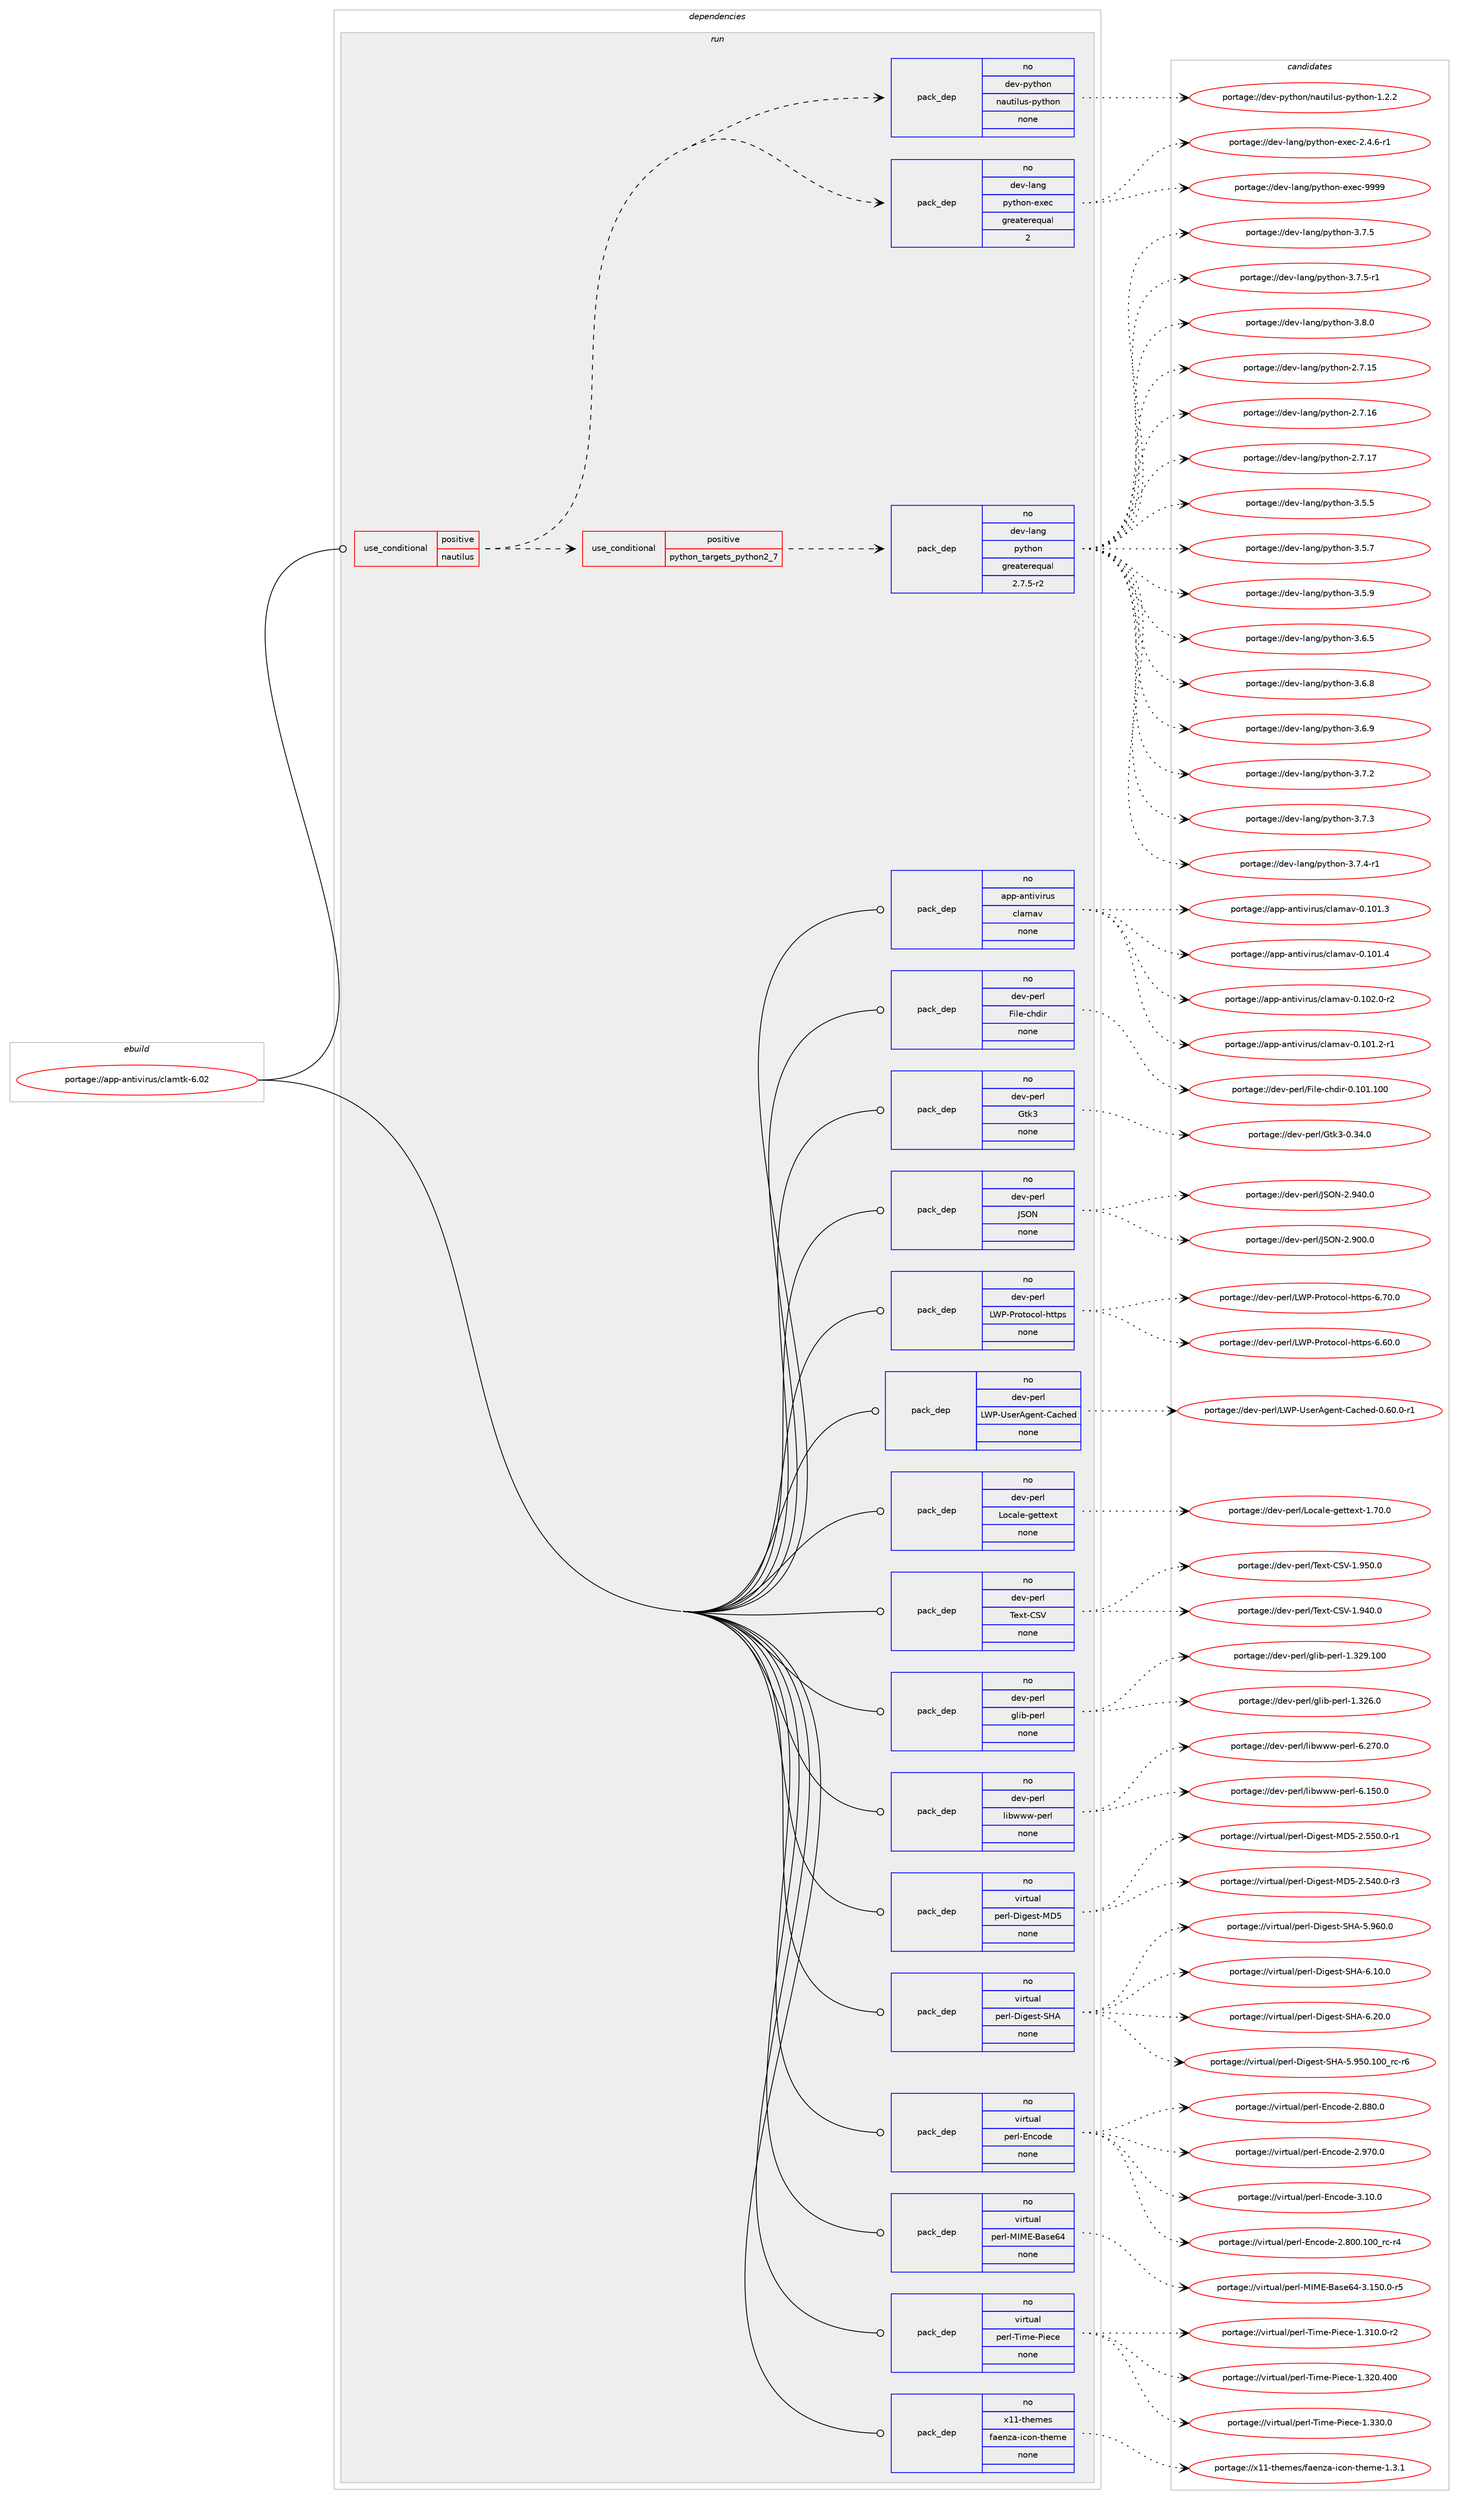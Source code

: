 digraph prolog {

# *************
# Graph options
# *************

newrank=true;
concentrate=true;
compound=true;
graph [rankdir=LR,fontname=Helvetica,fontsize=10,ranksep=1.5];#, ranksep=2.5, nodesep=0.2];
edge  [arrowhead=vee];
node  [fontname=Helvetica,fontsize=10];

# **********
# The ebuild
# **********

subgraph cluster_leftcol {
color=gray;
rank=same;
label=<<i>ebuild</i>>;
id [label="portage://app-antivirus/clamtk-6.02", color=red, width=4, href="../app-antivirus/clamtk-6.02.svg"];
}

# ****************
# The dependencies
# ****************

subgraph cluster_midcol {
color=gray;
label=<<i>dependencies</i>>;
subgraph cluster_compile {
fillcolor="#eeeeee";
style=filled;
label=<<i>compile</i>>;
}
subgraph cluster_compileandrun {
fillcolor="#eeeeee";
style=filled;
label=<<i>compile and run</i>>;
}
subgraph cluster_run {
fillcolor="#eeeeee";
style=filled;
label=<<i>run</i>>;
subgraph cond2058 {
dependency7887 [label=<<TABLE BORDER="0" CELLBORDER="1" CELLSPACING="0" CELLPADDING="4"><TR><TD ROWSPAN="3" CELLPADDING="10">use_conditional</TD></TR><TR><TD>positive</TD></TR><TR><TD>nautilus</TD></TR></TABLE>>, shape=none, color=red];
subgraph cond2059 {
dependency7888 [label=<<TABLE BORDER="0" CELLBORDER="1" CELLSPACING="0" CELLPADDING="4"><TR><TD ROWSPAN="3" CELLPADDING="10">use_conditional</TD></TR><TR><TD>positive</TD></TR><TR><TD>python_targets_python2_7</TD></TR></TABLE>>, shape=none, color=red];
subgraph pack5703 {
dependency7889 [label=<<TABLE BORDER="0" CELLBORDER="1" CELLSPACING="0" CELLPADDING="4" WIDTH="220"><TR><TD ROWSPAN="6" CELLPADDING="30">pack_dep</TD></TR><TR><TD WIDTH="110">no</TD></TR><TR><TD>dev-lang</TD></TR><TR><TD>python</TD></TR><TR><TD>greaterequal</TD></TR><TR><TD>2.7.5-r2</TD></TR></TABLE>>, shape=none, color=blue];
}
dependency7888:e -> dependency7889:w [weight=20,style="dashed",arrowhead="vee"];
}
dependency7887:e -> dependency7888:w [weight=20,style="dashed",arrowhead="vee"];
subgraph pack5704 {
dependency7890 [label=<<TABLE BORDER="0" CELLBORDER="1" CELLSPACING="0" CELLPADDING="4" WIDTH="220"><TR><TD ROWSPAN="6" CELLPADDING="30">pack_dep</TD></TR><TR><TD WIDTH="110">no</TD></TR><TR><TD>dev-lang</TD></TR><TR><TD>python-exec</TD></TR><TR><TD>greaterequal</TD></TR><TR><TD>2</TD></TR></TABLE>>, shape=none, color=blue];
}
dependency7887:e -> dependency7890:w [weight=20,style="dashed",arrowhead="vee"];
subgraph pack5705 {
dependency7891 [label=<<TABLE BORDER="0" CELLBORDER="1" CELLSPACING="0" CELLPADDING="4" WIDTH="220"><TR><TD ROWSPAN="6" CELLPADDING="30">pack_dep</TD></TR><TR><TD WIDTH="110">no</TD></TR><TR><TD>dev-python</TD></TR><TR><TD>nautilus-python</TD></TR><TR><TD>none</TD></TR><TR><TD></TD></TR></TABLE>>, shape=none, color=blue];
}
dependency7887:e -> dependency7891:w [weight=20,style="dashed",arrowhead="vee"];
}
id:e -> dependency7887:w [weight=20,style="solid",arrowhead="odot"];
subgraph pack5706 {
dependency7892 [label=<<TABLE BORDER="0" CELLBORDER="1" CELLSPACING="0" CELLPADDING="4" WIDTH="220"><TR><TD ROWSPAN="6" CELLPADDING="30">pack_dep</TD></TR><TR><TD WIDTH="110">no</TD></TR><TR><TD>app-antivirus</TD></TR><TR><TD>clamav</TD></TR><TR><TD>none</TD></TR><TR><TD></TD></TR></TABLE>>, shape=none, color=blue];
}
id:e -> dependency7892:w [weight=20,style="solid",arrowhead="odot"];
subgraph pack5707 {
dependency7893 [label=<<TABLE BORDER="0" CELLBORDER="1" CELLSPACING="0" CELLPADDING="4" WIDTH="220"><TR><TD ROWSPAN="6" CELLPADDING="30">pack_dep</TD></TR><TR><TD WIDTH="110">no</TD></TR><TR><TD>dev-perl</TD></TR><TR><TD>File-chdir</TD></TR><TR><TD>none</TD></TR><TR><TD></TD></TR></TABLE>>, shape=none, color=blue];
}
id:e -> dependency7893:w [weight=20,style="solid",arrowhead="odot"];
subgraph pack5708 {
dependency7894 [label=<<TABLE BORDER="0" CELLBORDER="1" CELLSPACING="0" CELLPADDING="4" WIDTH="220"><TR><TD ROWSPAN="6" CELLPADDING="30">pack_dep</TD></TR><TR><TD WIDTH="110">no</TD></TR><TR><TD>dev-perl</TD></TR><TR><TD>Gtk3</TD></TR><TR><TD>none</TD></TR><TR><TD></TD></TR></TABLE>>, shape=none, color=blue];
}
id:e -> dependency7894:w [weight=20,style="solid",arrowhead="odot"];
subgraph pack5709 {
dependency7895 [label=<<TABLE BORDER="0" CELLBORDER="1" CELLSPACING="0" CELLPADDING="4" WIDTH="220"><TR><TD ROWSPAN="6" CELLPADDING="30">pack_dep</TD></TR><TR><TD WIDTH="110">no</TD></TR><TR><TD>dev-perl</TD></TR><TR><TD>JSON</TD></TR><TR><TD>none</TD></TR><TR><TD></TD></TR></TABLE>>, shape=none, color=blue];
}
id:e -> dependency7895:w [weight=20,style="solid",arrowhead="odot"];
subgraph pack5710 {
dependency7896 [label=<<TABLE BORDER="0" CELLBORDER="1" CELLSPACING="0" CELLPADDING="4" WIDTH="220"><TR><TD ROWSPAN="6" CELLPADDING="30">pack_dep</TD></TR><TR><TD WIDTH="110">no</TD></TR><TR><TD>dev-perl</TD></TR><TR><TD>LWP-Protocol-https</TD></TR><TR><TD>none</TD></TR><TR><TD></TD></TR></TABLE>>, shape=none, color=blue];
}
id:e -> dependency7896:w [weight=20,style="solid",arrowhead="odot"];
subgraph pack5711 {
dependency7897 [label=<<TABLE BORDER="0" CELLBORDER="1" CELLSPACING="0" CELLPADDING="4" WIDTH="220"><TR><TD ROWSPAN="6" CELLPADDING="30">pack_dep</TD></TR><TR><TD WIDTH="110">no</TD></TR><TR><TD>dev-perl</TD></TR><TR><TD>LWP-UserAgent-Cached</TD></TR><TR><TD>none</TD></TR><TR><TD></TD></TR></TABLE>>, shape=none, color=blue];
}
id:e -> dependency7897:w [weight=20,style="solid",arrowhead="odot"];
subgraph pack5712 {
dependency7898 [label=<<TABLE BORDER="0" CELLBORDER="1" CELLSPACING="0" CELLPADDING="4" WIDTH="220"><TR><TD ROWSPAN="6" CELLPADDING="30">pack_dep</TD></TR><TR><TD WIDTH="110">no</TD></TR><TR><TD>dev-perl</TD></TR><TR><TD>Locale-gettext</TD></TR><TR><TD>none</TD></TR><TR><TD></TD></TR></TABLE>>, shape=none, color=blue];
}
id:e -> dependency7898:w [weight=20,style="solid",arrowhead="odot"];
subgraph pack5713 {
dependency7899 [label=<<TABLE BORDER="0" CELLBORDER="1" CELLSPACING="0" CELLPADDING="4" WIDTH="220"><TR><TD ROWSPAN="6" CELLPADDING="30">pack_dep</TD></TR><TR><TD WIDTH="110">no</TD></TR><TR><TD>dev-perl</TD></TR><TR><TD>Text-CSV</TD></TR><TR><TD>none</TD></TR><TR><TD></TD></TR></TABLE>>, shape=none, color=blue];
}
id:e -> dependency7899:w [weight=20,style="solid",arrowhead="odot"];
subgraph pack5714 {
dependency7900 [label=<<TABLE BORDER="0" CELLBORDER="1" CELLSPACING="0" CELLPADDING="4" WIDTH="220"><TR><TD ROWSPAN="6" CELLPADDING="30">pack_dep</TD></TR><TR><TD WIDTH="110">no</TD></TR><TR><TD>dev-perl</TD></TR><TR><TD>glib-perl</TD></TR><TR><TD>none</TD></TR><TR><TD></TD></TR></TABLE>>, shape=none, color=blue];
}
id:e -> dependency7900:w [weight=20,style="solid",arrowhead="odot"];
subgraph pack5715 {
dependency7901 [label=<<TABLE BORDER="0" CELLBORDER="1" CELLSPACING="0" CELLPADDING="4" WIDTH="220"><TR><TD ROWSPAN="6" CELLPADDING="30">pack_dep</TD></TR><TR><TD WIDTH="110">no</TD></TR><TR><TD>dev-perl</TD></TR><TR><TD>libwww-perl</TD></TR><TR><TD>none</TD></TR><TR><TD></TD></TR></TABLE>>, shape=none, color=blue];
}
id:e -> dependency7901:w [weight=20,style="solid",arrowhead="odot"];
subgraph pack5716 {
dependency7902 [label=<<TABLE BORDER="0" CELLBORDER="1" CELLSPACING="0" CELLPADDING="4" WIDTH="220"><TR><TD ROWSPAN="6" CELLPADDING="30">pack_dep</TD></TR><TR><TD WIDTH="110">no</TD></TR><TR><TD>virtual</TD></TR><TR><TD>perl-Digest-MD5</TD></TR><TR><TD>none</TD></TR><TR><TD></TD></TR></TABLE>>, shape=none, color=blue];
}
id:e -> dependency7902:w [weight=20,style="solid",arrowhead="odot"];
subgraph pack5717 {
dependency7903 [label=<<TABLE BORDER="0" CELLBORDER="1" CELLSPACING="0" CELLPADDING="4" WIDTH="220"><TR><TD ROWSPAN="6" CELLPADDING="30">pack_dep</TD></TR><TR><TD WIDTH="110">no</TD></TR><TR><TD>virtual</TD></TR><TR><TD>perl-Digest-SHA</TD></TR><TR><TD>none</TD></TR><TR><TD></TD></TR></TABLE>>, shape=none, color=blue];
}
id:e -> dependency7903:w [weight=20,style="solid",arrowhead="odot"];
subgraph pack5718 {
dependency7904 [label=<<TABLE BORDER="0" CELLBORDER="1" CELLSPACING="0" CELLPADDING="4" WIDTH="220"><TR><TD ROWSPAN="6" CELLPADDING="30">pack_dep</TD></TR><TR><TD WIDTH="110">no</TD></TR><TR><TD>virtual</TD></TR><TR><TD>perl-Encode</TD></TR><TR><TD>none</TD></TR><TR><TD></TD></TR></TABLE>>, shape=none, color=blue];
}
id:e -> dependency7904:w [weight=20,style="solid",arrowhead="odot"];
subgraph pack5719 {
dependency7905 [label=<<TABLE BORDER="0" CELLBORDER="1" CELLSPACING="0" CELLPADDING="4" WIDTH="220"><TR><TD ROWSPAN="6" CELLPADDING="30">pack_dep</TD></TR><TR><TD WIDTH="110">no</TD></TR><TR><TD>virtual</TD></TR><TR><TD>perl-MIME-Base64</TD></TR><TR><TD>none</TD></TR><TR><TD></TD></TR></TABLE>>, shape=none, color=blue];
}
id:e -> dependency7905:w [weight=20,style="solid",arrowhead="odot"];
subgraph pack5720 {
dependency7906 [label=<<TABLE BORDER="0" CELLBORDER="1" CELLSPACING="0" CELLPADDING="4" WIDTH="220"><TR><TD ROWSPAN="6" CELLPADDING="30">pack_dep</TD></TR><TR><TD WIDTH="110">no</TD></TR><TR><TD>virtual</TD></TR><TR><TD>perl-Time-Piece</TD></TR><TR><TD>none</TD></TR><TR><TD></TD></TR></TABLE>>, shape=none, color=blue];
}
id:e -> dependency7906:w [weight=20,style="solid",arrowhead="odot"];
subgraph pack5721 {
dependency7907 [label=<<TABLE BORDER="0" CELLBORDER="1" CELLSPACING="0" CELLPADDING="4" WIDTH="220"><TR><TD ROWSPAN="6" CELLPADDING="30">pack_dep</TD></TR><TR><TD WIDTH="110">no</TD></TR><TR><TD>x11-themes</TD></TR><TR><TD>faenza-icon-theme</TD></TR><TR><TD>none</TD></TR><TR><TD></TD></TR></TABLE>>, shape=none, color=blue];
}
id:e -> dependency7907:w [weight=20,style="solid",arrowhead="odot"];
}
}

# **************
# The candidates
# **************

subgraph cluster_choices {
rank=same;
color=gray;
label=<<i>candidates</i>>;

subgraph choice5703 {
color=black;
nodesep=1;
choiceportage10010111845108971101034711212111610411111045504655464953 [label="portage://dev-lang/python-2.7.15", color=red, width=4,href="../dev-lang/python-2.7.15.svg"];
choiceportage10010111845108971101034711212111610411111045504655464954 [label="portage://dev-lang/python-2.7.16", color=red, width=4,href="../dev-lang/python-2.7.16.svg"];
choiceportage10010111845108971101034711212111610411111045504655464955 [label="portage://dev-lang/python-2.7.17", color=red, width=4,href="../dev-lang/python-2.7.17.svg"];
choiceportage100101118451089711010347112121116104111110455146534653 [label="portage://dev-lang/python-3.5.5", color=red, width=4,href="../dev-lang/python-3.5.5.svg"];
choiceportage100101118451089711010347112121116104111110455146534655 [label="portage://dev-lang/python-3.5.7", color=red, width=4,href="../dev-lang/python-3.5.7.svg"];
choiceportage100101118451089711010347112121116104111110455146534657 [label="portage://dev-lang/python-3.5.9", color=red, width=4,href="../dev-lang/python-3.5.9.svg"];
choiceportage100101118451089711010347112121116104111110455146544653 [label="portage://dev-lang/python-3.6.5", color=red, width=4,href="../dev-lang/python-3.6.5.svg"];
choiceportage100101118451089711010347112121116104111110455146544656 [label="portage://dev-lang/python-3.6.8", color=red, width=4,href="../dev-lang/python-3.6.8.svg"];
choiceportage100101118451089711010347112121116104111110455146544657 [label="portage://dev-lang/python-3.6.9", color=red, width=4,href="../dev-lang/python-3.6.9.svg"];
choiceportage100101118451089711010347112121116104111110455146554650 [label="portage://dev-lang/python-3.7.2", color=red, width=4,href="../dev-lang/python-3.7.2.svg"];
choiceportage100101118451089711010347112121116104111110455146554651 [label="portage://dev-lang/python-3.7.3", color=red, width=4,href="../dev-lang/python-3.7.3.svg"];
choiceportage1001011184510897110103471121211161041111104551465546524511449 [label="portage://dev-lang/python-3.7.4-r1", color=red, width=4,href="../dev-lang/python-3.7.4-r1.svg"];
choiceportage100101118451089711010347112121116104111110455146554653 [label="portage://dev-lang/python-3.7.5", color=red, width=4,href="../dev-lang/python-3.7.5.svg"];
choiceportage1001011184510897110103471121211161041111104551465546534511449 [label="portage://dev-lang/python-3.7.5-r1", color=red, width=4,href="../dev-lang/python-3.7.5-r1.svg"];
choiceportage100101118451089711010347112121116104111110455146564648 [label="portage://dev-lang/python-3.8.0", color=red, width=4,href="../dev-lang/python-3.8.0.svg"];
dependency7889:e -> choiceportage10010111845108971101034711212111610411111045504655464953:w [style=dotted,weight="100"];
dependency7889:e -> choiceportage10010111845108971101034711212111610411111045504655464954:w [style=dotted,weight="100"];
dependency7889:e -> choiceportage10010111845108971101034711212111610411111045504655464955:w [style=dotted,weight="100"];
dependency7889:e -> choiceportage100101118451089711010347112121116104111110455146534653:w [style=dotted,weight="100"];
dependency7889:e -> choiceportage100101118451089711010347112121116104111110455146534655:w [style=dotted,weight="100"];
dependency7889:e -> choiceportage100101118451089711010347112121116104111110455146534657:w [style=dotted,weight="100"];
dependency7889:e -> choiceportage100101118451089711010347112121116104111110455146544653:w [style=dotted,weight="100"];
dependency7889:e -> choiceportage100101118451089711010347112121116104111110455146544656:w [style=dotted,weight="100"];
dependency7889:e -> choiceportage100101118451089711010347112121116104111110455146544657:w [style=dotted,weight="100"];
dependency7889:e -> choiceportage100101118451089711010347112121116104111110455146554650:w [style=dotted,weight="100"];
dependency7889:e -> choiceportage100101118451089711010347112121116104111110455146554651:w [style=dotted,weight="100"];
dependency7889:e -> choiceportage1001011184510897110103471121211161041111104551465546524511449:w [style=dotted,weight="100"];
dependency7889:e -> choiceportage100101118451089711010347112121116104111110455146554653:w [style=dotted,weight="100"];
dependency7889:e -> choiceportage1001011184510897110103471121211161041111104551465546534511449:w [style=dotted,weight="100"];
dependency7889:e -> choiceportage100101118451089711010347112121116104111110455146564648:w [style=dotted,weight="100"];
}
subgraph choice5704 {
color=black;
nodesep=1;
choiceportage10010111845108971101034711212111610411111045101120101994550465246544511449 [label="portage://dev-lang/python-exec-2.4.6-r1", color=red, width=4,href="../dev-lang/python-exec-2.4.6-r1.svg"];
choiceportage10010111845108971101034711212111610411111045101120101994557575757 [label="portage://dev-lang/python-exec-9999", color=red, width=4,href="../dev-lang/python-exec-9999.svg"];
dependency7890:e -> choiceportage10010111845108971101034711212111610411111045101120101994550465246544511449:w [style=dotted,weight="100"];
dependency7890:e -> choiceportage10010111845108971101034711212111610411111045101120101994557575757:w [style=dotted,weight="100"];
}
subgraph choice5705 {
color=black;
nodesep=1;
choiceportage10010111845112121116104111110471109711711610510811711545112121116104111110454946504650 [label="portage://dev-python/nautilus-python-1.2.2", color=red, width=4,href="../dev-python/nautilus-python-1.2.2.svg"];
dependency7891:e -> choiceportage10010111845112121116104111110471109711711610510811711545112121116104111110454946504650:w [style=dotted,weight="100"];
}
subgraph choice5706 {
color=black;
nodesep=1;
choiceportage9711211245971101161051181051141171154799108971099711845484649484946504511449 [label="portage://app-antivirus/clamav-0.101.2-r1", color=red, width=4,href="../app-antivirus/clamav-0.101.2-r1.svg"];
choiceportage971121124597110116105118105114117115479910897109971184548464948494651 [label="portage://app-antivirus/clamav-0.101.3", color=red, width=4,href="../app-antivirus/clamav-0.101.3.svg"];
choiceportage971121124597110116105118105114117115479910897109971184548464948494652 [label="portage://app-antivirus/clamav-0.101.4", color=red, width=4,href="../app-antivirus/clamav-0.101.4.svg"];
choiceportage9711211245971101161051181051141171154799108971099711845484649485046484511450 [label="portage://app-antivirus/clamav-0.102.0-r2", color=red, width=4,href="../app-antivirus/clamav-0.102.0-r2.svg"];
dependency7892:e -> choiceportage9711211245971101161051181051141171154799108971099711845484649484946504511449:w [style=dotted,weight="100"];
dependency7892:e -> choiceportage971121124597110116105118105114117115479910897109971184548464948494651:w [style=dotted,weight="100"];
dependency7892:e -> choiceportage971121124597110116105118105114117115479910897109971184548464948494652:w [style=dotted,weight="100"];
dependency7892:e -> choiceportage9711211245971101161051181051141171154799108971099711845484649485046484511450:w [style=dotted,weight="100"];
}
subgraph choice5707 {
color=black;
nodesep=1;
choiceportage100101118451121011141084770105108101459910410010511445484649484946494848 [label="portage://dev-perl/File-chdir-0.101.100", color=red, width=4,href="../dev-perl/File-chdir-0.101.100.svg"];
dependency7893:e -> choiceportage100101118451121011141084770105108101459910410010511445484649484946494848:w [style=dotted,weight="100"];
}
subgraph choice5708 {
color=black;
nodesep=1;
choiceportage1001011184511210111410847711161075145484651524648 [label="portage://dev-perl/Gtk3-0.34.0", color=red, width=4,href="../dev-perl/Gtk3-0.34.0.svg"];
dependency7894:e -> choiceportage1001011184511210111410847711161075145484651524648:w [style=dotted,weight="100"];
}
subgraph choice5709 {
color=black;
nodesep=1;
choiceportage1001011184511210111410847748379784550465748484648 [label="portage://dev-perl/JSON-2.900.0", color=red, width=4,href="../dev-perl/JSON-2.900.0.svg"];
choiceportage1001011184511210111410847748379784550465752484648 [label="portage://dev-perl/JSON-2.940.0", color=red, width=4,href="../dev-perl/JSON-2.940.0.svg"];
dependency7895:e -> choiceportage1001011184511210111410847748379784550465748484648:w [style=dotted,weight="100"];
dependency7895:e -> choiceportage1001011184511210111410847748379784550465752484648:w [style=dotted,weight="100"];
}
subgraph choice5710 {
color=black;
nodesep=1;
choiceportage10010111845112101114108477687804580114111116111991111084510411611611211545544654484648 [label="portage://dev-perl/LWP-Protocol-https-6.60.0", color=red, width=4,href="../dev-perl/LWP-Protocol-https-6.60.0.svg"];
choiceportage10010111845112101114108477687804580114111116111991111084510411611611211545544655484648 [label="portage://dev-perl/LWP-Protocol-https-6.70.0", color=red, width=4,href="../dev-perl/LWP-Protocol-https-6.70.0.svg"];
dependency7896:e -> choiceportage10010111845112101114108477687804580114111116111991111084510411611611211545544654484648:w [style=dotted,weight="100"];
dependency7896:e -> choiceportage10010111845112101114108477687804580114111116111991111084510411611611211545544655484648:w [style=dotted,weight="100"];
}
subgraph choice5711 {
color=black;
nodesep=1;
choiceportage100101118451121011141084776878045851151011146510310111011645679799104101100454846544846484511449 [label="portage://dev-perl/LWP-UserAgent-Cached-0.60.0-r1", color=red, width=4,href="../dev-perl/LWP-UserAgent-Cached-0.60.0-r1.svg"];
dependency7897:e -> choiceportage100101118451121011141084776878045851151011146510310111011645679799104101100454846544846484511449:w [style=dotted,weight="100"];
}
subgraph choice5712 {
color=black;
nodesep=1;
choiceportage10010111845112101114108477611199971081014510310111611610112011645494655484648 [label="portage://dev-perl/Locale-gettext-1.70.0", color=red, width=4,href="../dev-perl/Locale-gettext-1.70.0.svg"];
dependency7898:e -> choiceportage10010111845112101114108477611199971081014510310111611610112011645494655484648:w [style=dotted,weight="100"];
}
subgraph choice5713 {
color=black;
nodesep=1;
choiceportage100101118451121011141084784101120116456783864549465752484648 [label="portage://dev-perl/Text-CSV-1.940.0", color=red, width=4,href="../dev-perl/Text-CSV-1.940.0.svg"];
choiceportage100101118451121011141084784101120116456783864549465753484648 [label="portage://dev-perl/Text-CSV-1.950.0", color=red, width=4,href="../dev-perl/Text-CSV-1.950.0.svg"];
dependency7899:e -> choiceportage100101118451121011141084784101120116456783864549465752484648:w [style=dotted,weight="100"];
dependency7899:e -> choiceportage100101118451121011141084784101120116456783864549465753484648:w [style=dotted,weight="100"];
}
subgraph choice5714 {
color=black;
nodesep=1;
choiceportage100101118451121011141084710310810598451121011141084549465150544648 [label="portage://dev-perl/glib-perl-1.326.0", color=red, width=4,href="../dev-perl/glib-perl-1.326.0.svg"];
choiceportage1001011184511210111410847103108105984511210111410845494651505746494848 [label="portage://dev-perl/glib-perl-1.329.100", color=red, width=4,href="../dev-perl/glib-perl-1.329.100.svg"];
dependency7900:e -> choiceportage100101118451121011141084710310810598451121011141084549465150544648:w [style=dotted,weight="100"];
dependency7900:e -> choiceportage1001011184511210111410847103108105984511210111410845494651505746494848:w [style=dotted,weight="100"];
}
subgraph choice5715 {
color=black;
nodesep=1;
choiceportage100101118451121011141084710810598119119119451121011141084554464953484648 [label="portage://dev-perl/libwww-perl-6.150.0", color=red, width=4,href="../dev-perl/libwww-perl-6.150.0.svg"];
choiceportage100101118451121011141084710810598119119119451121011141084554465055484648 [label="portage://dev-perl/libwww-perl-6.270.0", color=red, width=4,href="../dev-perl/libwww-perl-6.270.0.svg"];
dependency7901:e -> choiceportage100101118451121011141084710810598119119119451121011141084554464953484648:w [style=dotted,weight="100"];
dependency7901:e -> choiceportage100101118451121011141084710810598119119119451121011141084554465055484648:w [style=dotted,weight="100"];
}
subgraph choice5716 {
color=black;
nodesep=1;
choiceportage118105114116117971084711210111410845681051031011151164577685345504653524846484511451 [label="portage://virtual/perl-Digest-MD5-2.540.0-r3", color=red, width=4,href="../virtual/perl-Digest-MD5-2.540.0-r3.svg"];
choiceportage118105114116117971084711210111410845681051031011151164577685345504653534846484511449 [label="portage://virtual/perl-Digest-MD5-2.550.0-r1", color=red, width=4,href="../virtual/perl-Digest-MD5-2.550.0-r1.svg"];
dependency7902:e -> choiceportage118105114116117971084711210111410845681051031011151164577685345504653524846484511451:w [style=dotted,weight="100"];
dependency7902:e -> choiceportage118105114116117971084711210111410845681051031011151164577685345504653534846484511449:w [style=dotted,weight="100"];
}
subgraph choice5717 {
color=black;
nodesep=1;
choiceportage11810511411611797108471121011141084568105103101115116458372654553465753484649484895114994511454 [label="portage://virtual/perl-Digest-SHA-5.950.100_rc-r6", color=red, width=4,href="../virtual/perl-Digest-SHA-5.950.100_rc-r6.svg"];
choiceportage11810511411611797108471121011141084568105103101115116458372654553465754484648 [label="portage://virtual/perl-Digest-SHA-5.960.0", color=red, width=4,href="../virtual/perl-Digest-SHA-5.960.0.svg"];
choiceportage118105114116117971084711210111410845681051031011151164583726545544649484648 [label="portage://virtual/perl-Digest-SHA-6.10.0", color=red, width=4,href="../virtual/perl-Digest-SHA-6.10.0.svg"];
choiceportage118105114116117971084711210111410845681051031011151164583726545544650484648 [label="portage://virtual/perl-Digest-SHA-6.20.0", color=red, width=4,href="../virtual/perl-Digest-SHA-6.20.0.svg"];
dependency7903:e -> choiceportage11810511411611797108471121011141084568105103101115116458372654553465753484649484895114994511454:w [style=dotted,weight="100"];
dependency7903:e -> choiceportage11810511411611797108471121011141084568105103101115116458372654553465754484648:w [style=dotted,weight="100"];
dependency7903:e -> choiceportage118105114116117971084711210111410845681051031011151164583726545544649484648:w [style=dotted,weight="100"];
dependency7903:e -> choiceportage118105114116117971084711210111410845681051031011151164583726545544650484648:w [style=dotted,weight="100"];
}
subgraph choice5718 {
color=black;
nodesep=1;
choiceportage11810511411611797108471121011141084569110991111001014550465648484649484895114994511452 [label="portage://virtual/perl-Encode-2.800.100_rc-r4", color=red, width=4,href="../virtual/perl-Encode-2.800.100_rc-r4.svg"];
choiceportage11810511411611797108471121011141084569110991111001014550465656484648 [label="portage://virtual/perl-Encode-2.880.0", color=red, width=4,href="../virtual/perl-Encode-2.880.0.svg"];
choiceportage11810511411611797108471121011141084569110991111001014550465755484648 [label="portage://virtual/perl-Encode-2.970.0", color=red, width=4,href="../virtual/perl-Encode-2.970.0.svg"];
choiceportage118105114116117971084711210111410845691109911110010145514649484648 [label="portage://virtual/perl-Encode-3.10.0", color=red, width=4,href="../virtual/perl-Encode-3.10.0.svg"];
dependency7904:e -> choiceportage11810511411611797108471121011141084569110991111001014550465648484649484895114994511452:w [style=dotted,weight="100"];
dependency7904:e -> choiceportage11810511411611797108471121011141084569110991111001014550465656484648:w [style=dotted,weight="100"];
dependency7904:e -> choiceportage11810511411611797108471121011141084569110991111001014550465755484648:w [style=dotted,weight="100"];
dependency7904:e -> choiceportage118105114116117971084711210111410845691109911110010145514649484648:w [style=dotted,weight="100"];
}
subgraph choice5719 {
color=black;
nodesep=1;
choiceportage11810511411611797108471121011141084577737769456697115101545245514649534846484511453 [label="portage://virtual/perl-MIME-Base64-3.150.0-r5", color=red, width=4,href="../virtual/perl-MIME-Base64-3.150.0-r5.svg"];
dependency7905:e -> choiceportage11810511411611797108471121011141084577737769456697115101545245514649534846484511453:w [style=dotted,weight="100"];
}
subgraph choice5720 {
color=black;
nodesep=1;
choiceportage1181051141161179710847112101114108458410510910145801051019910145494651494846484511450 [label="portage://virtual/perl-Time-Piece-1.310.0-r2", color=red, width=4,href="../virtual/perl-Time-Piece-1.310.0-r2.svg"];
choiceportage1181051141161179710847112101114108458410510910145801051019910145494651504846524848 [label="portage://virtual/perl-Time-Piece-1.320.400", color=red, width=4,href="../virtual/perl-Time-Piece-1.320.400.svg"];
choiceportage118105114116117971084711210111410845841051091014580105101991014549465151484648 [label="portage://virtual/perl-Time-Piece-1.330.0", color=red, width=4,href="../virtual/perl-Time-Piece-1.330.0.svg"];
dependency7906:e -> choiceportage1181051141161179710847112101114108458410510910145801051019910145494651494846484511450:w [style=dotted,weight="100"];
dependency7906:e -> choiceportage1181051141161179710847112101114108458410510910145801051019910145494651504846524848:w [style=dotted,weight="100"];
dependency7906:e -> choiceportage118105114116117971084711210111410845841051091014580105101991014549465151484648:w [style=dotted,weight="100"];
}
subgraph choice5721 {
color=black;
nodesep=1;
choiceportage120494945116104101109101115471029710111012297451059911111045116104101109101454946514649 [label="portage://x11-themes/faenza-icon-theme-1.3.1", color=red, width=4,href="../x11-themes/faenza-icon-theme-1.3.1.svg"];
dependency7907:e -> choiceportage120494945116104101109101115471029710111012297451059911111045116104101109101454946514649:w [style=dotted,weight="100"];
}
}

}
